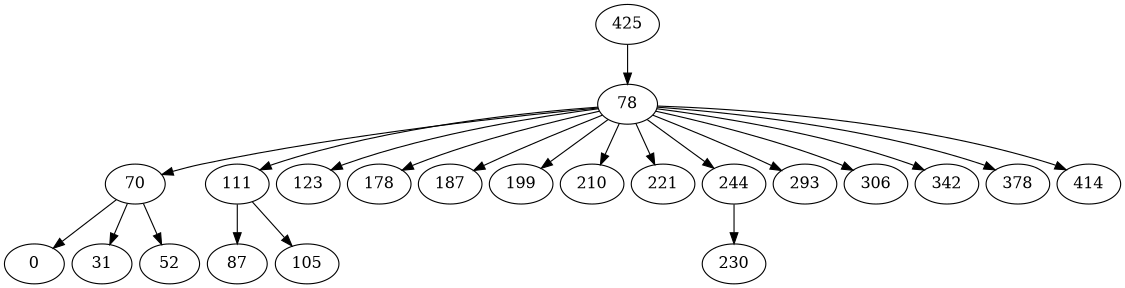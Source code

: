 digraph tree
{
	size="7.5,10"; 
	ratio=auto;
	node [fixedsize=false]; 
	nodesep=0.1;
	0 [label="0"];
	1 [label="31"];
	2 [label="52"];
	3 [label="70"];
	0 [label="0"];
	1 [label="31"];
	2 [label="52"];
	3 -> { 0; 1; 2; };
	4 [label="78"];
	3 [label="70"];
	7 [label="111"];
	8 [label="123"];
	9 [label="178"];
	10 [label="187"];
	11 [label="199"];
	12 [label="210"];
	13 [label="221"];
	15 [label="244"];
	16 [label="293"];
	17 [label="306"];
	18 [label="342"];
	19 [label="378"];
	20 [label="414"];
	4 -> { 3; 7; 8; 9; 10; 11; 12; 13; 15; 16; 17; 18; 19; 20; };
	5 [label="87"];
	6 [label="105"];
	7 [label="111"];
	5 [label="87"];
	6 [label="105"];
	7 -> { 5; 6; };
	8 [label="123"];
	9 [label="178"];
	10 [label="187"];
	11 [label="199"];
	12 [label="210"];
	13 [label="221"];
	14 [label="230"];
	15 [label="244"];
	14 [label="230"];
	15 -> { 14; };
	16 [label="293"];
	17 [label="306"];
	18 [label="342"];
	19 [label="378"];
	20 [label="414"];
	21 [label="425"];
	4 [label="78"];
	21 -> { 4; };
}
